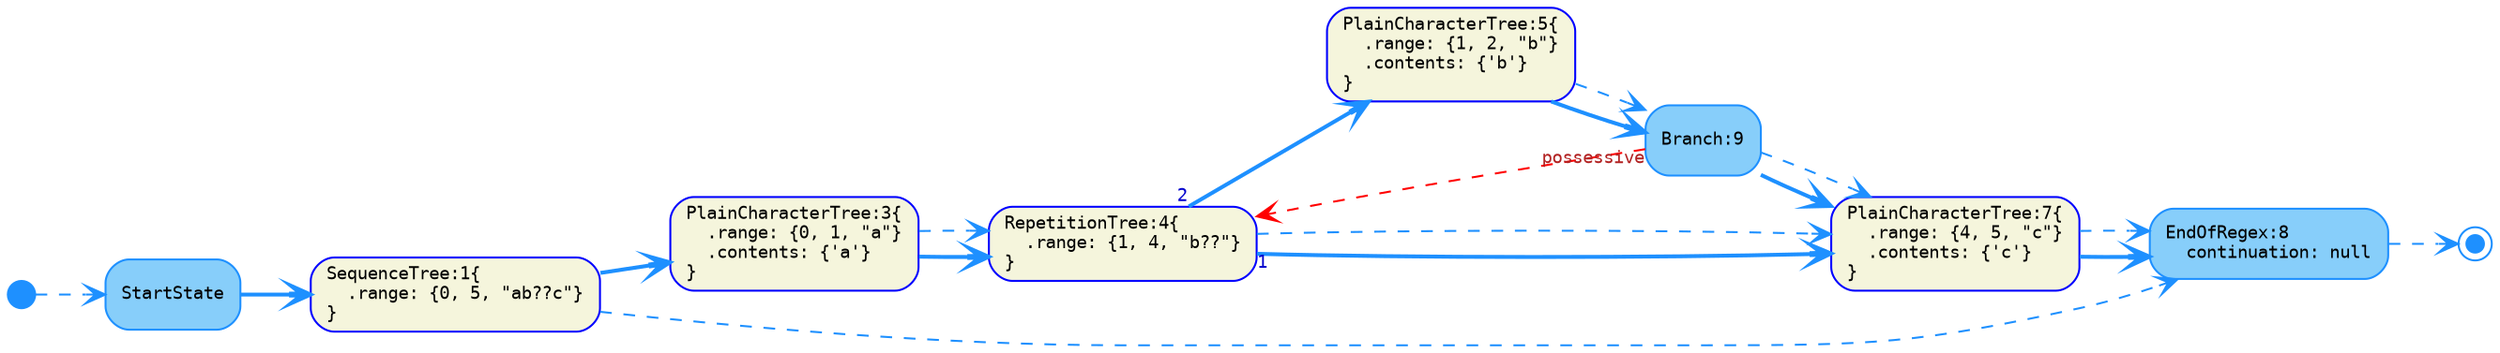 digraph G {
  rankdir=LR;
  graph [fontname="Monospace", fontsize="11"]

  // tree-and-state nodes
  node [fontname="Monospace", fontsize= "9", shape="box", style="rounded,filled", color="Blue", fillcolor="Beige", fixedsize="false", width="0.75"]
  1[ label="SequenceTree:1\{\l  .range: \{0, 5, \"ab??c\"\}\l\}\l" ]
  3[ label="PlainCharacterTree:3\{\l  .range: \{0, 1, \"a\"\}\l  .contents: \{'a'\}\l\}\l" ]
  4[ label="RepetitionTree:4\{\l  .range: \{1, 4, \"b??\"\}\l\}\l" ]
  5[ label="PlainCharacterTree:5\{\l  .range: \{1, 2, \"b\"\}\l  .contents: \{'b'\}\l\}\l" ]
  7[ label="PlainCharacterTree:7\{\l  .range: \{4, 5, \"c\"\}\l  .contents: \{'c'\}\l\}\l" ]

  // state nodes
  node [fontname="Monospace", fontsize= "9", shape="box", style="rounded,filled", color="DodgerBlue", fillcolor="LightSkyBlue", fixedsize="false", width="0.75"]
  9[ label="Branch:9\l" ]
  8[ label="EndOfRegex:8\l  continuation: null\l" ]
  StartState[ label="StartState\l" ]

  // end nodes
  node [fontname="Monospace", fontsize= "9", shape="doublecircle", style="rounded,filled", color="DodgerBlue", fillcolor="DodgerBlue", fixedsize="true", width="0.12"]
  end[ label="\l" ]

  // start nodes
  node [fontname="Monospace", fontsize= "9", shape="circle", style="rounded,filled", color="DodgerBlue", fillcolor="DodgerBlue", fixedsize="true", width="0.20"]
  start[ label="\l" ]

  // back-reference edges
  edge [fontname="Monospace", fontsize="9", style="dashed", color="Red", fontcolor="Firebrick", arrowhead="vee", arrowtail="none", dir="both"]
  9 -> 4 [ label="",  taillabel="possessive" ]

  // successor edges
  edge [fontname="Monospace", fontsize="9", style="bold", color="DodgerBlue", fontcolor="MediumBlue", arrowhead="vee", arrowtail="none", dir="both"]
  1 -> 3 [ label="",  taillabel="" ]
  3 -> 4 [ label="",  taillabel="" ]
  4 -> 7 [ label="",  taillabel="1" ]
  4 -> 5 [ label="",  taillabel="2" ]
  5 -> 9 [ label="",  taillabel="" ]
  7 -> 8 [ label="",  taillabel="" ]
  9 -> 7 [ label="",  taillabel="" ]
  StartState -> 1 [ label="",  taillabel="" ]

  // continuation edges
  edge [fontname="Monospace", fontsize="9", style="dashed", color="DodgerBlue", fontcolor="MediumBlue", arrowhead="vee", arrowtail="none", dir="both"]
  1 -> 8 [ label="",  taillabel="" ]
  3 -> 4 [ label="",  taillabel="" ]
  4 -> 7 [ label="",  taillabel="" ]
  5 -> 9 [ label="",  taillabel="" ]
  7 -> 8 [ label="",  taillabel="" ]
  9 -> 7 [ label="",  taillabel="" ]
  8 -> end [ label="",  taillabel="" ]
  start -> StartState [ label="",  taillabel="" ]
}
